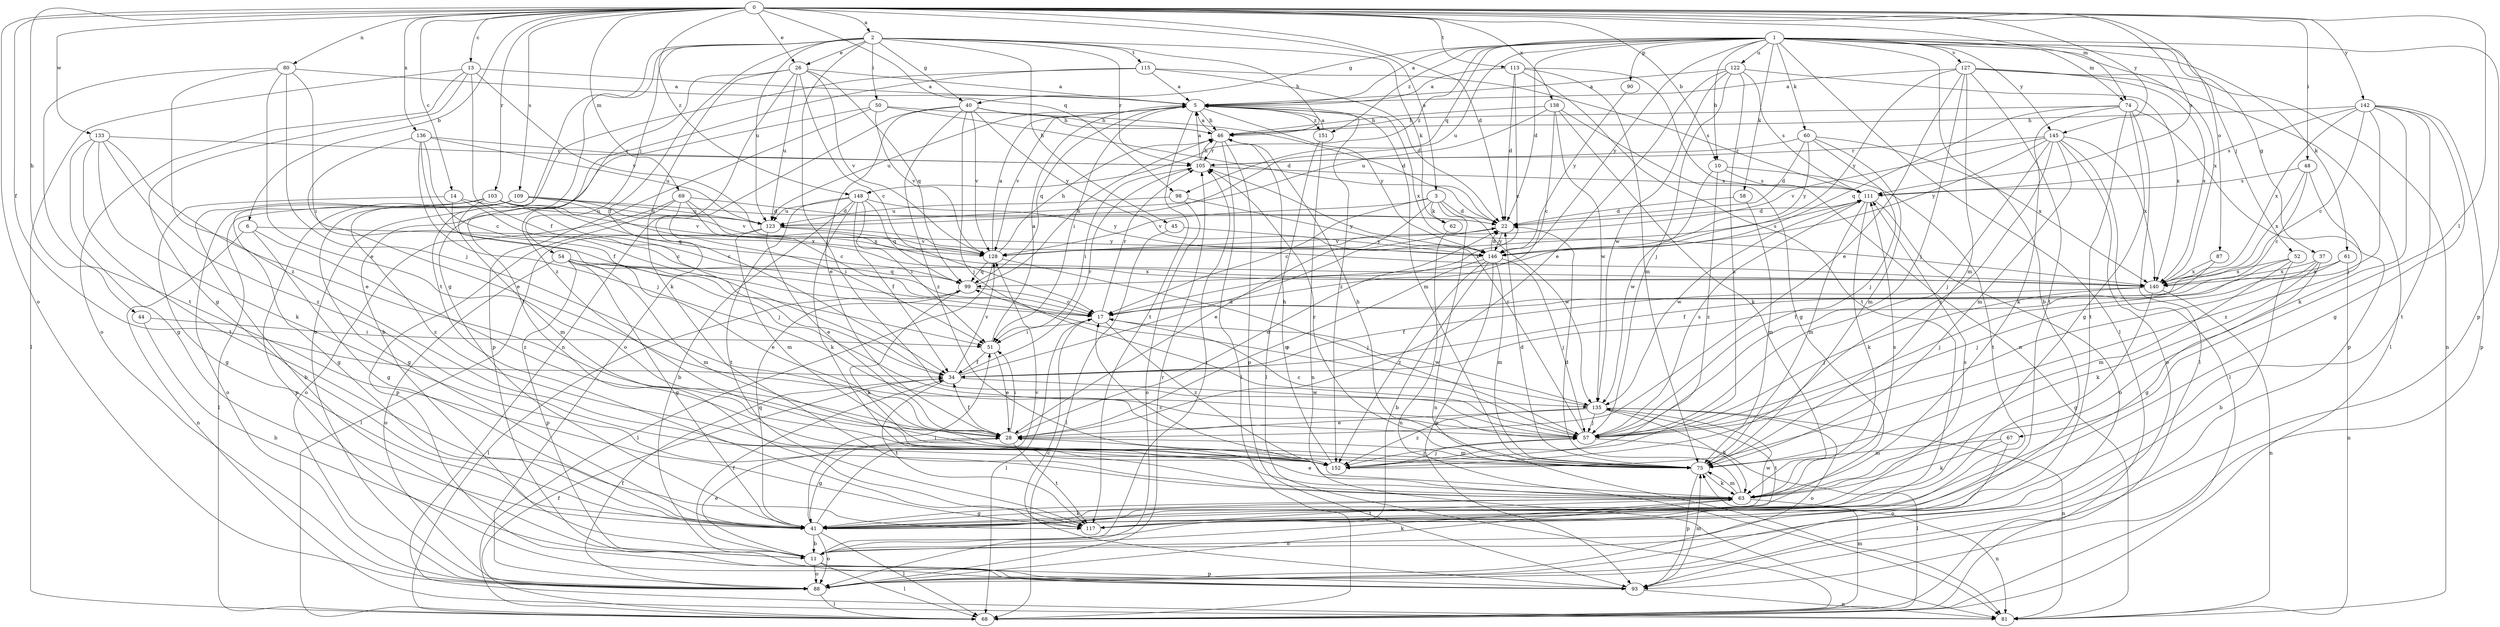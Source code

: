 strict digraph  {
0;
1;
2;
3;
5;
6;
10;
11;
13;
14;
17;
22;
26;
28;
34;
37;
40;
41;
44;
45;
46;
48;
50;
51;
52;
54;
57;
58;
60;
61;
62;
63;
67;
68;
69;
74;
75;
80;
81;
87;
88;
90;
93;
98;
99;
103;
105;
109;
111;
113;
115;
117;
122;
123;
127;
128;
133;
135;
136;
138;
140;
142;
145;
146;
148;
151;
152;
0 -> 2  [label=a];
0 -> 3  [label=a];
0 -> 6  [label=b];
0 -> 10  [label=b];
0 -> 13  [label=c];
0 -> 14  [label=c];
0 -> 22  [label=d];
0 -> 26  [label=e];
0 -> 34  [label=f];
0 -> 44  [label=h];
0 -> 48  [label=i];
0 -> 67  [label=l];
0 -> 69  [label=m];
0 -> 74  [label=m];
0 -> 80  [label=n];
0 -> 87  [label=o];
0 -> 88  [label=o];
0 -> 98  [label=q];
0 -> 103  [label=r];
0 -> 109  [label=s];
0 -> 111  [label=s];
0 -> 113  [label=t];
0 -> 133  [label=w];
0 -> 136  [label=x];
0 -> 138  [label=x];
0 -> 142  [label=y];
0 -> 145  [label=y];
0 -> 148  [label=z];
1 -> 5  [label=a];
1 -> 10  [label=b];
1 -> 11  [label=b];
1 -> 22  [label=d];
1 -> 37  [label=g];
1 -> 40  [label=g];
1 -> 52  [label=j];
1 -> 58  [label=k];
1 -> 60  [label=k];
1 -> 61  [label=k];
1 -> 68  [label=l];
1 -> 74  [label=m];
1 -> 90  [label=p];
1 -> 93  [label=p];
1 -> 98  [label=q];
1 -> 122  [label=u];
1 -> 123  [label=u];
1 -> 127  [label=v];
1 -> 140  [label=x];
1 -> 145  [label=y];
1 -> 146  [label=y];
1 -> 148  [label=z];
1 -> 151  [label=z];
2 -> 26  [label=e];
2 -> 34  [label=f];
2 -> 40  [label=g];
2 -> 41  [label=g];
2 -> 45  [label=h];
2 -> 46  [label=h];
2 -> 50  [label=i];
2 -> 54  [label=j];
2 -> 57  [label=j];
2 -> 62  [label=k];
2 -> 105  [label=r];
2 -> 115  [label=t];
2 -> 117  [label=t];
2 -> 123  [label=u];
3 -> 17  [label=c];
3 -> 22  [label=d];
3 -> 28  [label=e];
3 -> 62  [label=k];
3 -> 81  [label=n];
3 -> 128  [label=v];
3 -> 135  [label=w];
5 -> 46  [label=h];
5 -> 51  [label=i];
5 -> 75  [label=m];
5 -> 99  [label=q];
5 -> 117  [label=t];
5 -> 123  [label=u];
5 -> 128  [label=v];
5 -> 140  [label=x];
5 -> 146  [label=y];
5 -> 151  [label=z];
5 -> 152  [label=z];
6 -> 41  [label=g];
6 -> 81  [label=n];
6 -> 146  [label=y];
6 -> 152  [label=z];
10 -> 111  [label=s];
10 -> 117  [label=t];
10 -> 135  [label=w];
10 -> 152  [label=z];
11 -> 28  [label=e];
11 -> 34  [label=f];
11 -> 63  [label=k];
11 -> 68  [label=l];
11 -> 88  [label=o];
11 -> 93  [label=p];
11 -> 105  [label=r];
13 -> 5  [label=a];
13 -> 34  [label=f];
13 -> 41  [label=g];
13 -> 68  [label=l];
13 -> 88  [label=o];
13 -> 128  [label=v];
14 -> 17  [label=c];
14 -> 41  [label=g];
14 -> 57  [label=j];
14 -> 123  [label=u];
17 -> 51  [label=i];
17 -> 68  [label=l];
17 -> 105  [label=r];
17 -> 135  [label=w];
17 -> 152  [label=z];
22 -> 128  [label=v];
22 -> 146  [label=y];
26 -> 5  [label=a];
26 -> 17  [label=c];
26 -> 63  [label=k];
26 -> 81  [label=n];
26 -> 99  [label=q];
26 -> 123  [label=u];
26 -> 128  [label=v];
26 -> 152  [label=z];
28 -> 22  [label=d];
28 -> 34  [label=f];
28 -> 41  [label=g];
28 -> 51  [label=i];
28 -> 75  [label=m];
28 -> 117  [label=t];
34 -> 22  [label=d];
34 -> 105  [label=r];
34 -> 117  [label=t];
34 -> 128  [label=v];
34 -> 135  [label=w];
37 -> 34  [label=f];
37 -> 41  [label=g];
37 -> 63  [label=k];
37 -> 140  [label=x];
40 -> 22  [label=d];
40 -> 28  [label=e];
40 -> 46  [label=h];
40 -> 57  [label=j];
40 -> 88  [label=o];
40 -> 128  [label=v];
40 -> 146  [label=y];
40 -> 152  [label=z];
41 -> 11  [label=b];
41 -> 51  [label=i];
41 -> 63  [label=k];
41 -> 68  [label=l];
41 -> 88  [label=o];
41 -> 99  [label=q];
41 -> 111  [label=s];
41 -> 128  [label=v];
41 -> 135  [label=w];
44 -> 11  [label=b];
44 -> 51  [label=i];
45 -> 68  [label=l];
45 -> 146  [label=y];
46 -> 5  [label=a];
46 -> 68  [label=l];
46 -> 93  [label=p];
46 -> 105  [label=r];
48 -> 17  [label=c];
48 -> 111  [label=s];
48 -> 140  [label=x];
48 -> 152  [label=z];
50 -> 11  [label=b];
50 -> 22  [label=d];
50 -> 46  [label=h];
50 -> 93  [label=p];
50 -> 128  [label=v];
51 -> 5  [label=a];
51 -> 28  [label=e];
51 -> 34  [label=f];
52 -> 11  [label=b];
52 -> 57  [label=j];
52 -> 75  [label=m];
52 -> 140  [label=x];
54 -> 28  [label=e];
54 -> 41  [label=g];
54 -> 75  [label=m];
54 -> 88  [label=o];
54 -> 93  [label=p];
54 -> 99  [label=q];
54 -> 140  [label=x];
57 -> 17  [label=c];
57 -> 68  [label=l];
57 -> 105  [label=r];
57 -> 111  [label=s];
57 -> 152  [label=z];
58 -> 22  [label=d];
58 -> 75  [label=m];
60 -> 22  [label=d];
60 -> 57  [label=j];
60 -> 75  [label=m];
60 -> 105  [label=r];
60 -> 140  [label=x];
60 -> 146  [label=y];
61 -> 57  [label=j];
61 -> 81  [label=n];
61 -> 140  [label=x];
62 -> 81  [label=n];
63 -> 17  [label=c];
63 -> 22  [label=d];
63 -> 28  [label=e];
63 -> 41  [label=g];
63 -> 75  [label=m];
63 -> 81  [label=n];
63 -> 88  [label=o];
63 -> 111  [label=s];
63 -> 117  [label=t];
67 -> 63  [label=k];
67 -> 75  [label=m];
67 -> 88  [label=o];
68 -> 34  [label=f];
68 -> 75  [label=m];
69 -> 17  [label=c];
69 -> 22  [label=d];
69 -> 51  [label=i];
69 -> 88  [label=o];
69 -> 93  [label=p];
69 -> 140  [label=x];
74 -> 41  [label=g];
74 -> 46  [label=h];
74 -> 63  [label=k];
74 -> 68  [label=l];
74 -> 93  [label=p];
74 -> 99  [label=q];
74 -> 117  [label=t];
75 -> 22  [label=d];
75 -> 46  [label=h];
75 -> 63  [label=k];
75 -> 93  [label=p];
75 -> 105  [label=r];
80 -> 5  [label=a];
80 -> 28  [label=e];
80 -> 51  [label=i];
80 -> 57  [label=j];
80 -> 117  [label=t];
80 -> 152  [label=z];
87 -> 34  [label=f];
87 -> 140  [label=x];
88 -> 34  [label=f];
88 -> 68  [label=l];
88 -> 105  [label=r];
90 -> 146  [label=y];
93 -> 17  [label=c];
93 -> 75  [label=m];
93 -> 81  [label=n];
98 -> 88  [label=o];
98 -> 123  [label=u];
98 -> 146  [label=y];
99 -> 17  [label=c];
99 -> 46  [label=h];
99 -> 63  [label=k];
99 -> 68  [label=l];
103 -> 11  [label=b];
103 -> 17  [label=c];
103 -> 41  [label=g];
103 -> 75  [label=m];
103 -> 99  [label=q];
103 -> 123  [label=u];
103 -> 128  [label=v];
103 -> 152  [label=z];
105 -> 5  [label=a];
105 -> 46  [label=h];
105 -> 51  [label=i];
105 -> 111  [label=s];
109 -> 22  [label=d];
109 -> 41  [label=g];
109 -> 68  [label=l];
109 -> 88  [label=o];
109 -> 93  [label=p];
109 -> 123  [label=u];
109 -> 128  [label=v];
109 -> 140  [label=x];
111 -> 22  [label=d];
111 -> 63  [label=k];
111 -> 75  [label=m];
111 -> 88  [label=o];
111 -> 135  [label=w];
113 -> 5  [label=a];
113 -> 17  [label=c];
113 -> 22  [label=d];
113 -> 75  [label=m];
113 -> 81  [label=n];
113 -> 117  [label=t];
115 -> 5  [label=a];
115 -> 22  [label=d];
115 -> 88  [label=o];
115 -> 111  [label=s];
115 -> 117  [label=t];
122 -> 5  [label=a];
122 -> 28  [label=e];
122 -> 57  [label=j];
122 -> 111  [label=s];
122 -> 135  [label=w];
122 -> 140  [label=x];
122 -> 152  [label=z];
123 -> 28  [label=e];
123 -> 68  [label=l];
123 -> 75  [label=m];
123 -> 128  [label=v];
123 -> 140  [label=x];
127 -> 5  [label=a];
127 -> 28  [label=e];
127 -> 57  [label=j];
127 -> 68  [label=l];
127 -> 75  [label=m];
127 -> 81  [label=n];
127 -> 117  [label=t];
127 -> 140  [label=x];
127 -> 146  [label=y];
128 -> 5  [label=a];
128 -> 46  [label=h];
128 -> 57  [label=j];
128 -> 68  [label=l];
128 -> 99  [label=q];
128 -> 111  [label=s];
133 -> 28  [label=e];
133 -> 41  [label=g];
133 -> 63  [label=k];
133 -> 105  [label=r];
133 -> 117  [label=t];
133 -> 152  [label=z];
135 -> 28  [label=e];
135 -> 57  [label=j];
135 -> 63  [label=k];
135 -> 81  [label=n];
135 -> 88  [label=o];
135 -> 99  [label=q];
135 -> 117  [label=t];
135 -> 152  [label=z];
136 -> 17  [label=c];
136 -> 28  [label=e];
136 -> 34  [label=f];
136 -> 57  [label=j];
136 -> 105  [label=r];
136 -> 123  [label=u];
138 -> 17  [label=c];
138 -> 41  [label=g];
138 -> 46  [label=h];
138 -> 63  [label=k];
138 -> 123  [label=u];
138 -> 135  [label=w];
140 -> 34  [label=f];
140 -> 41  [label=g];
140 -> 57  [label=j];
140 -> 81  [label=n];
142 -> 17  [label=c];
142 -> 41  [label=g];
142 -> 46  [label=h];
142 -> 57  [label=j];
142 -> 63  [label=k];
142 -> 93  [label=p];
142 -> 111  [label=s];
142 -> 117  [label=t];
142 -> 140  [label=x];
145 -> 57  [label=j];
145 -> 68  [label=l];
145 -> 75  [label=m];
145 -> 88  [label=o];
145 -> 105  [label=r];
145 -> 128  [label=v];
145 -> 140  [label=x];
145 -> 146  [label=y];
145 -> 152  [label=z];
146 -> 11  [label=b];
146 -> 22  [label=d];
146 -> 28  [label=e];
146 -> 57  [label=j];
146 -> 75  [label=m];
146 -> 93  [label=p];
146 -> 152  [label=z];
148 -> 11  [label=b];
148 -> 34  [label=f];
148 -> 51  [label=i];
148 -> 63  [label=k];
148 -> 99  [label=q];
148 -> 117  [label=t];
148 -> 123  [label=u];
148 -> 146  [label=y];
151 -> 5  [label=a];
151 -> 68  [label=l];
151 -> 81  [label=n];
152 -> 46  [label=h];
152 -> 57  [label=j];
}
